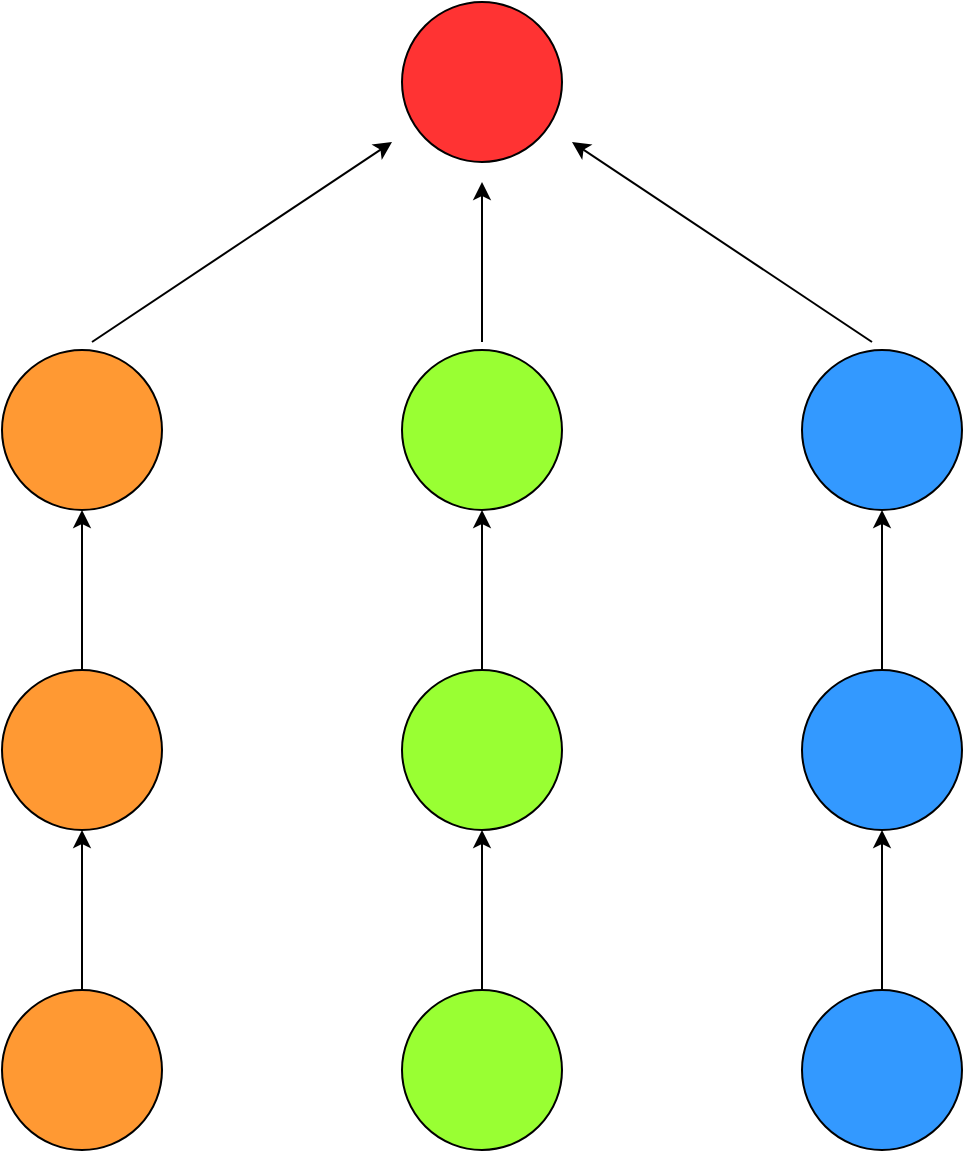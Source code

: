 <mxfile version="24.2.1" type="device">
  <diagram name="Page-1" id="sbUyBCaYiuDQ_FkowPAe">
    <mxGraphModel dx="1434" dy="766" grid="1" gridSize="10" guides="1" tooltips="1" connect="1" arrows="1" fold="1" page="1" pageScale="1" pageWidth="1169" pageHeight="827" math="0" shadow="0">
      <root>
        <mxCell id="0" />
        <mxCell id="1" parent="0" />
        <mxCell id="3ROtmLI4iqX4xD-AvKj1-1" value="" style="ellipse;whiteSpace=wrap;html=1;aspect=fixed;fillColor=#FF3333;" vertex="1" parent="1">
          <mxGeometry x="545" y="40" width="80" height="80" as="geometry" />
        </mxCell>
        <mxCell id="3ROtmLI4iqX4xD-AvKj1-2" value="" style="ellipse;whiteSpace=wrap;html=1;aspect=fixed;fillColor=#FF9933;" vertex="1" parent="1">
          <mxGeometry x="345" y="214" width="80" height="80" as="geometry" />
        </mxCell>
        <mxCell id="3ROtmLI4iqX4xD-AvKj1-6" value="" style="edgeStyle=orthogonalEdgeStyle;rounded=0;orthogonalLoop=1;jettySize=auto;html=1;" edge="1" parent="1" source="3ROtmLI4iqX4xD-AvKj1-3" target="3ROtmLI4iqX4xD-AvKj1-2">
          <mxGeometry relative="1" as="geometry" />
        </mxCell>
        <mxCell id="3ROtmLI4iqX4xD-AvKj1-3" value="" style="ellipse;whiteSpace=wrap;html=1;aspect=fixed;fillColor=#FF9933;" vertex="1" parent="1">
          <mxGeometry x="345" y="374" width="80" height="80" as="geometry" />
        </mxCell>
        <mxCell id="3ROtmLI4iqX4xD-AvKj1-7" value="" style="edgeStyle=orthogonalEdgeStyle;rounded=0;orthogonalLoop=1;jettySize=auto;html=1;" edge="1" parent="1" source="3ROtmLI4iqX4xD-AvKj1-4" target="3ROtmLI4iqX4xD-AvKj1-3">
          <mxGeometry relative="1" as="geometry" />
        </mxCell>
        <mxCell id="3ROtmLI4iqX4xD-AvKj1-4" value="" style="ellipse;whiteSpace=wrap;html=1;aspect=fixed;fillColor=#FF9933;" vertex="1" parent="1">
          <mxGeometry x="345" y="534" width="80" height="80" as="geometry" />
        </mxCell>
        <mxCell id="3ROtmLI4iqX4xD-AvKj1-8" value="" style="ellipse;whiteSpace=wrap;html=1;aspect=fixed;fillColor=#99FF33;" vertex="1" parent="1">
          <mxGeometry x="545" y="214" width="80" height="80" as="geometry" />
        </mxCell>
        <mxCell id="3ROtmLI4iqX4xD-AvKj1-9" value="" style="edgeStyle=orthogonalEdgeStyle;rounded=0;orthogonalLoop=1;jettySize=auto;html=1;" edge="1" parent="1" source="3ROtmLI4iqX4xD-AvKj1-10" target="3ROtmLI4iqX4xD-AvKj1-8">
          <mxGeometry relative="1" as="geometry" />
        </mxCell>
        <mxCell id="3ROtmLI4iqX4xD-AvKj1-10" value="" style="ellipse;whiteSpace=wrap;html=1;aspect=fixed;fillColor=#99FF33;" vertex="1" parent="1">
          <mxGeometry x="545" y="374" width="80" height="80" as="geometry" />
        </mxCell>
        <mxCell id="3ROtmLI4iqX4xD-AvKj1-11" value="" style="edgeStyle=orthogonalEdgeStyle;rounded=0;orthogonalLoop=1;jettySize=auto;html=1;" edge="1" parent="1" source="3ROtmLI4iqX4xD-AvKj1-12" target="3ROtmLI4iqX4xD-AvKj1-10">
          <mxGeometry relative="1" as="geometry" />
        </mxCell>
        <mxCell id="3ROtmLI4iqX4xD-AvKj1-12" value="" style="ellipse;whiteSpace=wrap;html=1;aspect=fixed;fillColor=#99FF33;" vertex="1" parent="1">
          <mxGeometry x="545" y="534" width="80" height="80" as="geometry" />
        </mxCell>
        <mxCell id="3ROtmLI4iqX4xD-AvKj1-13" value="" style="ellipse;whiteSpace=wrap;html=1;aspect=fixed;fillColor=#3399FF;" vertex="1" parent="1">
          <mxGeometry x="745" y="214" width="80" height="80" as="geometry" />
        </mxCell>
        <mxCell id="3ROtmLI4iqX4xD-AvKj1-14" value="" style="edgeStyle=orthogonalEdgeStyle;rounded=0;orthogonalLoop=1;jettySize=auto;html=1;" edge="1" parent="1" source="3ROtmLI4iqX4xD-AvKj1-15" target="3ROtmLI4iqX4xD-AvKj1-13">
          <mxGeometry relative="1" as="geometry" />
        </mxCell>
        <mxCell id="3ROtmLI4iqX4xD-AvKj1-15" value="" style="ellipse;whiteSpace=wrap;html=1;aspect=fixed;fillColor=#3399FF;" vertex="1" parent="1">
          <mxGeometry x="745" y="374" width="80" height="80" as="geometry" />
        </mxCell>
        <mxCell id="3ROtmLI4iqX4xD-AvKj1-16" value="" style="edgeStyle=orthogonalEdgeStyle;rounded=0;orthogonalLoop=1;jettySize=auto;html=1;" edge="1" parent="1" source="3ROtmLI4iqX4xD-AvKj1-17" target="3ROtmLI4iqX4xD-AvKj1-15">
          <mxGeometry relative="1" as="geometry" />
        </mxCell>
        <mxCell id="3ROtmLI4iqX4xD-AvKj1-17" value="" style="ellipse;whiteSpace=wrap;html=1;aspect=fixed;fillColor=#3399FF;" vertex="1" parent="1">
          <mxGeometry x="745" y="534" width="80" height="80" as="geometry" />
        </mxCell>
        <mxCell id="3ROtmLI4iqX4xD-AvKj1-20" value="" style="endArrow=classic;html=1;rounded=0;" edge="1" parent="1">
          <mxGeometry width="50" height="50" relative="1" as="geometry">
            <mxPoint x="390" y="210" as="sourcePoint" />
            <mxPoint x="540" y="110" as="targetPoint" />
          </mxGeometry>
        </mxCell>
        <mxCell id="3ROtmLI4iqX4xD-AvKj1-21" value="" style="endArrow=classic;html=1;rounded=0;" edge="1" parent="1">
          <mxGeometry width="50" height="50" relative="1" as="geometry">
            <mxPoint x="780" y="210" as="sourcePoint" />
            <mxPoint x="630" y="110" as="targetPoint" />
          </mxGeometry>
        </mxCell>
        <mxCell id="3ROtmLI4iqX4xD-AvKj1-22" value="" style="endArrow=classic;html=1;rounded=0;" edge="1" parent="1">
          <mxGeometry width="50" height="50" relative="1" as="geometry">
            <mxPoint x="585" y="210" as="sourcePoint" />
            <mxPoint x="585" y="130" as="targetPoint" />
          </mxGeometry>
        </mxCell>
      </root>
    </mxGraphModel>
  </diagram>
</mxfile>
